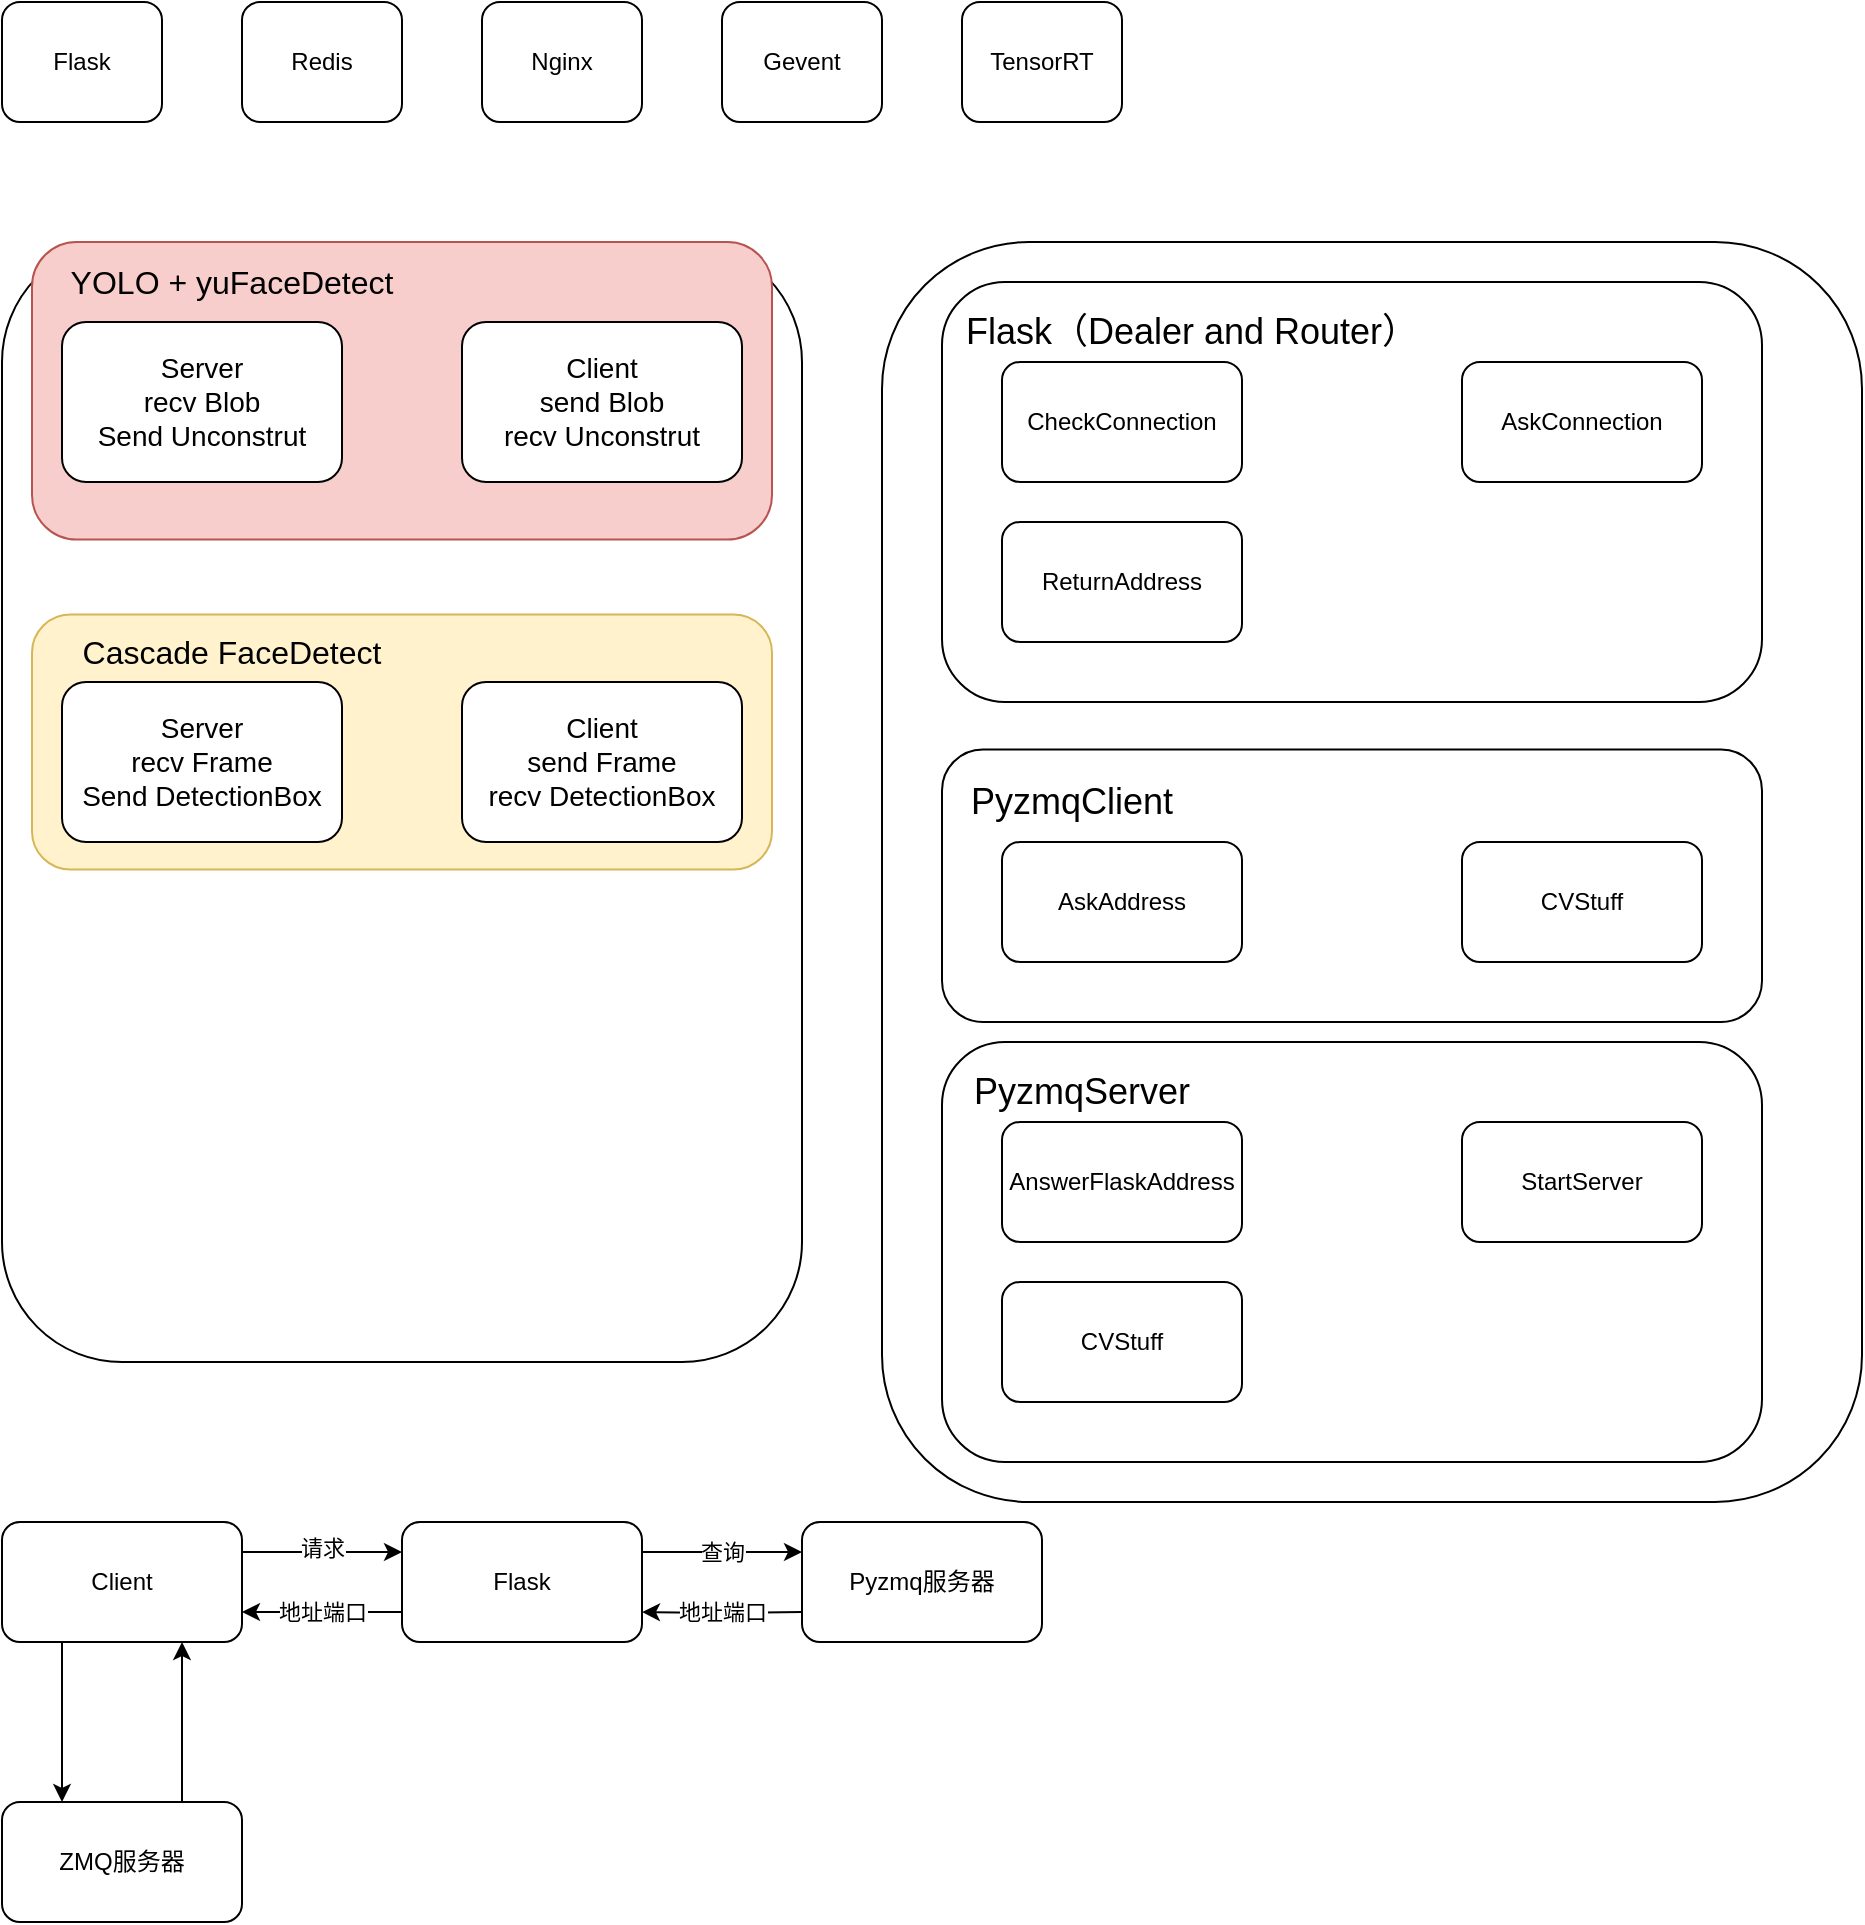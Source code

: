 <mxfile version="14.1.8" type="github">
  <diagram id="7dhG77_Q10vjQAKvfWMw" name="Page-1">
    <mxGraphModel dx="734" dy="479" grid="1" gridSize="10" guides="1" tooltips="1" connect="1" arrows="1" fold="1" page="1" pageScale="1" pageWidth="827" pageHeight="1169" math="0" shadow="0">
      <root>
        <mxCell id="0" />
        <mxCell id="1" parent="0" />
        <mxCell id="kNMitA74HekCaNC5wL4F-1" value="" style="rounded=1;whiteSpace=wrap;html=1;" parent="1" vertex="1">
          <mxGeometry x="80" y="160" width="400" height="560" as="geometry" />
        </mxCell>
        <mxCell id="MtR0q6EYVEY2UFpirdCm-37" value="" style="rounded=1;whiteSpace=wrap;html=1;fillColor=#fff2cc;strokeColor=#d6b656;" parent="1" vertex="1">
          <mxGeometry x="95" y="346.25" width="370" height="127.5" as="geometry" />
        </mxCell>
        <mxCell id="MtR0q6EYVEY2UFpirdCm-36" value="" style="rounded=1;whiteSpace=wrap;html=1;fillColor=#f8cecc;strokeColor=#b85450;" parent="1" vertex="1">
          <mxGeometry x="95" y="160" width="370" height="148.75" as="geometry" />
        </mxCell>
        <mxCell id="MtR0q6EYVEY2UFpirdCm-35" value="" style="rounded=1;whiteSpace=wrap;html=1;fillColor=#f8cecc;strokeColor=#b85450;" parent="1" vertex="1">
          <mxGeometry x="320" y="200" width="120" height="60" as="geometry" />
        </mxCell>
        <mxCell id="1QFQKJrHIQteWZRxJTOW-2" value="Flask" style="rounded=1;whiteSpace=wrap;html=1;" parent="1" vertex="1">
          <mxGeometry x="80" y="40" width="80" height="60" as="geometry" />
        </mxCell>
        <mxCell id="1QFQKJrHIQteWZRxJTOW-7" value="Redis" style="rounded=1;whiteSpace=wrap;html=1;" parent="1" vertex="1">
          <mxGeometry x="200" y="40" width="80" height="60" as="geometry" />
        </mxCell>
        <mxCell id="1QFQKJrHIQteWZRxJTOW-8" value="Nginx" style="rounded=1;whiteSpace=wrap;html=1;" parent="1" vertex="1">
          <mxGeometry x="320" y="40" width="80" height="60" as="geometry" />
        </mxCell>
        <mxCell id="1QFQKJrHIQteWZRxJTOW-9" value="Gevent" style="rounded=1;whiteSpace=wrap;html=1;" parent="1" vertex="1">
          <mxGeometry x="440" y="40" width="80" height="60" as="geometry" />
        </mxCell>
        <mxCell id="Oo6SzhEoN0E3CcnQ-WtD-10" value="TensorRT" style="rounded=1;whiteSpace=wrap;html=1;" parent="1" vertex="1">
          <mxGeometry x="560" y="40" width="80" height="60" as="geometry" />
        </mxCell>
        <mxCell id="MtR0q6EYVEY2UFpirdCm-32" value="&lt;font style=&quot;font-size: 14px&quot;&gt;Server&lt;br&gt;recv Frame&lt;br&gt;Send DetectionBox&lt;br&gt;&lt;/font&gt;" style="rounded=1;whiteSpace=wrap;html=1;" parent="1" vertex="1">
          <mxGeometry x="110" y="380" width="140" height="80" as="geometry" />
        </mxCell>
        <mxCell id="MtR0q6EYVEY2UFpirdCm-34" value="&lt;font style=&quot;font-size: 14px&quot;&gt;Client&lt;br&gt;send Frame&lt;br&gt;recv DetectionBox&lt;br&gt;&lt;/font&gt;" style="rounded=1;whiteSpace=wrap;html=1;" parent="1" vertex="1">
          <mxGeometry x="310" y="380" width="140" height="80" as="geometry" />
        </mxCell>
        <mxCell id="kNMitA74HekCaNC5wL4F-3" value="&lt;font style=&quot;font-size: 14px&quot;&gt;Client&lt;br&gt;send Blob&lt;br&gt;recv Unconstrut&lt;br&gt;&lt;/font&gt;" style="rounded=1;whiteSpace=wrap;html=1;" parent="1" vertex="1">
          <mxGeometry x="310" y="200" width="140" height="80" as="geometry" />
        </mxCell>
        <mxCell id="kNMitA74HekCaNC5wL4F-4" value="&lt;font style=&quot;font-size: 14px&quot;&gt;Server&lt;br&gt;recv Blob&lt;br&gt;Send Unconstrut&lt;br&gt;&lt;/font&gt;" style="rounded=1;whiteSpace=wrap;html=1;" parent="1" vertex="1">
          <mxGeometry x="110" y="200" width="140" height="80" as="geometry" />
        </mxCell>
        <mxCell id="MtR0q6EYVEY2UFpirdCm-38" value="&lt;font style=&quot;font-size: 16px&quot;&gt;YOLO + yuFaceDetect&lt;/font&gt;" style="text;html=1;strokeColor=none;fillColor=none;align=center;verticalAlign=middle;whiteSpace=wrap;rounded=0;" parent="1" vertex="1">
          <mxGeometry x="110" y="170" width="170" height="20" as="geometry" />
        </mxCell>
        <mxCell id="MtR0q6EYVEY2UFpirdCm-39" value="&lt;font style=&quot;font-size: 16px&quot;&gt;Cascade FaceDetect&lt;/font&gt;" style="text;html=1;strokeColor=none;fillColor=none;align=center;verticalAlign=middle;whiteSpace=wrap;rounded=0;" parent="1" vertex="1">
          <mxGeometry x="110" y="355" width="170" height="20" as="geometry" />
        </mxCell>
        <mxCell id="DvpUdlFhhNbFB5oFA666-15" style="edgeStyle=orthogonalEdgeStyle;rounded=0;orthogonalLoop=1;jettySize=auto;html=1;exitX=1;exitY=0.25;exitDx=0;exitDy=0;entryX=0;entryY=0.25;entryDx=0;entryDy=0;" parent="1" source="DvpUdlFhhNbFB5oFA666-10" target="DvpUdlFhhNbFB5oFA666-11" edge="1">
          <mxGeometry relative="1" as="geometry" />
        </mxCell>
        <mxCell id="DvpUdlFhhNbFB5oFA666-19" value="请求" style="edgeLabel;html=1;align=center;verticalAlign=middle;resizable=0;points=[];" parent="DvpUdlFhhNbFB5oFA666-15" vertex="1" connectable="0">
          <mxGeometry x="-0.276" y="2" relative="1" as="geometry">
            <mxPoint x="10.83" as="offset" />
          </mxGeometry>
        </mxCell>
        <mxCell id="f9pCwMKEZ_mjXj4MG5Qc-2" style="edgeStyle=orthogonalEdgeStyle;rounded=0;orthogonalLoop=1;jettySize=auto;html=1;exitX=0.25;exitY=1;exitDx=0;exitDy=0;entryX=0.25;entryY=0;entryDx=0;entryDy=0;" edge="1" parent="1" source="DvpUdlFhhNbFB5oFA666-10" target="DvpUdlFhhNbFB5oFA666-21">
          <mxGeometry relative="1" as="geometry" />
        </mxCell>
        <mxCell id="DvpUdlFhhNbFB5oFA666-10" value="Client" style="rounded=1;whiteSpace=wrap;html=1;" parent="1" vertex="1">
          <mxGeometry x="80" y="800" width="120" height="60" as="geometry" />
        </mxCell>
        <mxCell id="DvpUdlFhhNbFB5oFA666-16" style="edgeStyle=orthogonalEdgeStyle;rounded=0;orthogonalLoop=1;jettySize=auto;html=1;exitX=1;exitY=0.25;exitDx=0;exitDy=0;entryX=0;entryY=0.25;entryDx=0;entryDy=0;" parent="1" source="DvpUdlFhhNbFB5oFA666-11" edge="1">
          <mxGeometry relative="1" as="geometry">
            <mxPoint x="480" y="815" as="targetPoint" />
          </mxGeometry>
        </mxCell>
        <mxCell id="DvpUdlFhhNbFB5oFA666-20" value="查询" style="edgeLabel;html=1;align=center;verticalAlign=middle;resizable=0;points=[];" parent="DvpUdlFhhNbFB5oFA666-16" vertex="1" connectable="0">
          <mxGeometry x="-0.257" relative="1" as="geometry">
            <mxPoint x="10" as="offset" />
          </mxGeometry>
        </mxCell>
        <mxCell id="DvpUdlFhhNbFB5oFA666-18" value="地址端口" style="edgeStyle=orthogonalEdgeStyle;rounded=0;orthogonalLoop=1;jettySize=auto;html=1;exitX=0;exitY=0.75;exitDx=0;exitDy=0;entryX=1;entryY=0.75;entryDx=0;entryDy=0;" parent="1" source="DvpUdlFhhNbFB5oFA666-11" target="DvpUdlFhhNbFB5oFA666-10" edge="1">
          <mxGeometry relative="1" as="geometry" />
        </mxCell>
        <mxCell id="DvpUdlFhhNbFB5oFA666-11" value="Flask" style="whiteSpace=wrap;html=1;rounded=1;" parent="1" vertex="1">
          <mxGeometry x="280" y="800" width="120" height="60" as="geometry" />
        </mxCell>
        <mxCell id="DvpUdlFhhNbFB5oFA666-17" value="地址端口" style="edgeStyle=orthogonalEdgeStyle;rounded=0;orthogonalLoop=1;jettySize=auto;html=1;exitX=0;exitY=0.75;exitDx=0;exitDy=0;entryX=1;entryY=0.75;entryDx=0;entryDy=0;" parent="1" target="DvpUdlFhhNbFB5oFA666-11" edge="1">
          <mxGeometry relative="1" as="geometry">
            <mxPoint x="480" y="845" as="sourcePoint" />
          </mxGeometry>
        </mxCell>
        <mxCell id="f9pCwMKEZ_mjXj4MG5Qc-3" style="edgeStyle=orthogonalEdgeStyle;rounded=0;orthogonalLoop=1;jettySize=auto;html=1;exitX=0.75;exitY=0;exitDx=0;exitDy=0;entryX=0.75;entryY=1;entryDx=0;entryDy=0;" edge="1" parent="1" source="DvpUdlFhhNbFB5oFA666-21" target="DvpUdlFhhNbFB5oFA666-10">
          <mxGeometry relative="1" as="geometry" />
        </mxCell>
        <mxCell id="DvpUdlFhhNbFB5oFA666-21" value="ZMQ服务器" style="whiteSpace=wrap;html=1;rounded=1;" parent="1" vertex="1">
          <mxGeometry x="80" y="940" width="120" height="60" as="geometry" />
        </mxCell>
        <mxCell id="f9pCwMKEZ_mjXj4MG5Qc-1" value="Pyzmq服务器" style="rounded=1;whiteSpace=wrap;html=1;" vertex="1" parent="1">
          <mxGeometry x="480" y="800" width="120" height="60" as="geometry" />
        </mxCell>
        <mxCell id="f9pCwMKEZ_mjXj4MG5Qc-4" value="" style="rounded=1;whiteSpace=wrap;html=1;" vertex="1" parent="1">
          <mxGeometry x="520" y="160" width="490" height="630" as="geometry" />
        </mxCell>
        <mxCell id="f9pCwMKEZ_mjXj4MG5Qc-5" value="" style="rounded=1;whiteSpace=wrap;html=1;" vertex="1" parent="1">
          <mxGeometry x="550" y="180" width="410" height="210" as="geometry" />
        </mxCell>
        <mxCell id="f9pCwMKEZ_mjXj4MG5Qc-6" value="&lt;font style=&quot;font-size: 18px&quot;&gt;Flask（Dealer and Router）&lt;/font&gt;" style="text;html=1;strokeColor=none;fillColor=none;align=center;verticalAlign=middle;whiteSpace=wrap;rounded=0;" vertex="1" parent="1">
          <mxGeometry x="560" y="190" width="230" height="30" as="geometry" />
        </mxCell>
        <mxCell id="f9pCwMKEZ_mjXj4MG5Qc-7" value="CheckConnection" style="rounded=1;whiteSpace=wrap;html=1;" vertex="1" parent="1">
          <mxGeometry x="580" y="220" width="120" height="60" as="geometry" />
        </mxCell>
        <mxCell id="f9pCwMKEZ_mjXj4MG5Qc-8" value="AskConnection" style="rounded=1;whiteSpace=wrap;html=1;" vertex="1" parent="1">
          <mxGeometry x="810" y="220" width="120" height="60" as="geometry" />
        </mxCell>
        <mxCell id="f9pCwMKEZ_mjXj4MG5Qc-9" value="ReturnAddress" style="rounded=1;whiteSpace=wrap;html=1;" vertex="1" parent="1">
          <mxGeometry x="580" y="300" width="120" height="60" as="geometry" />
        </mxCell>
        <mxCell id="f9pCwMKEZ_mjXj4MG5Qc-10" value="" style="rounded=1;whiteSpace=wrap;html=1;" vertex="1" parent="1">
          <mxGeometry x="550" y="413.75" width="410" height="136.25" as="geometry" />
        </mxCell>
        <mxCell id="f9pCwMKEZ_mjXj4MG5Qc-12" value="&lt;font style=&quot;font-size: 18px&quot;&gt;PyzmqClient&lt;/font&gt;" style="text;html=1;strokeColor=none;fillColor=none;align=center;verticalAlign=middle;whiteSpace=wrap;rounded=0;" vertex="1" parent="1">
          <mxGeometry x="560" y="425" width="110" height="30" as="geometry" />
        </mxCell>
        <mxCell id="f9pCwMKEZ_mjXj4MG5Qc-13" value="AskAddress" style="rounded=1;whiteSpace=wrap;html=1;" vertex="1" parent="1">
          <mxGeometry x="580" y="460" width="120" height="60" as="geometry" />
        </mxCell>
        <mxCell id="f9pCwMKEZ_mjXj4MG5Qc-14" value="CVStuff" style="rounded=1;whiteSpace=wrap;html=1;" vertex="1" parent="1">
          <mxGeometry x="810" y="460" width="120" height="60" as="geometry" />
        </mxCell>
        <mxCell id="f9pCwMKEZ_mjXj4MG5Qc-15" value="" style="rounded=1;whiteSpace=wrap;html=1;" vertex="1" parent="1">
          <mxGeometry x="550" y="560" width="410" height="210" as="geometry" />
        </mxCell>
        <mxCell id="f9pCwMKEZ_mjXj4MG5Qc-16" value="&lt;font style=&quot;font-size: 18px&quot;&gt;PyzmqServer&lt;/font&gt;" style="text;html=1;strokeColor=none;fillColor=none;align=center;verticalAlign=middle;whiteSpace=wrap;rounded=0;" vertex="1" parent="1">
          <mxGeometry x="560" y="570" width="120" height="30" as="geometry" />
        </mxCell>
        <mxCell id="f9pCwMKEZ_mjXj4MG5Qc-17" value="AnswerFlaskAddress" style="rounded=1;whiteSpace=wrap;html=1;" vertex="1" parent="1">
          <mxGeometry x="580" y="600" width="120" height="60" as="geometry" />
        </mxCell>
        <mxCell id="f9pCwMKEZ_mjXj4MG5Qc-18" value="StartServer" style="rounded=1;whiteSpace=wrap;html=1;" vertex="1" parent="1">
          <mxGeometry x="810" y="600" width="120" height="60" as="geometry" />
        </mxCell>
        <mxCell id="f9pCwMKEZ_mjXj4MG5Qc-19" value="CVStuff" style="rounded=1;whiteSpace=wrap;html=1;" vertex="1" parent="1">
          <mxGeometry x="580" y="680" width="120" height="60" as="geometry" />
        </mxCell>
      </root>
    </mxGraphModel>
  </diagram>
</mxfile>

